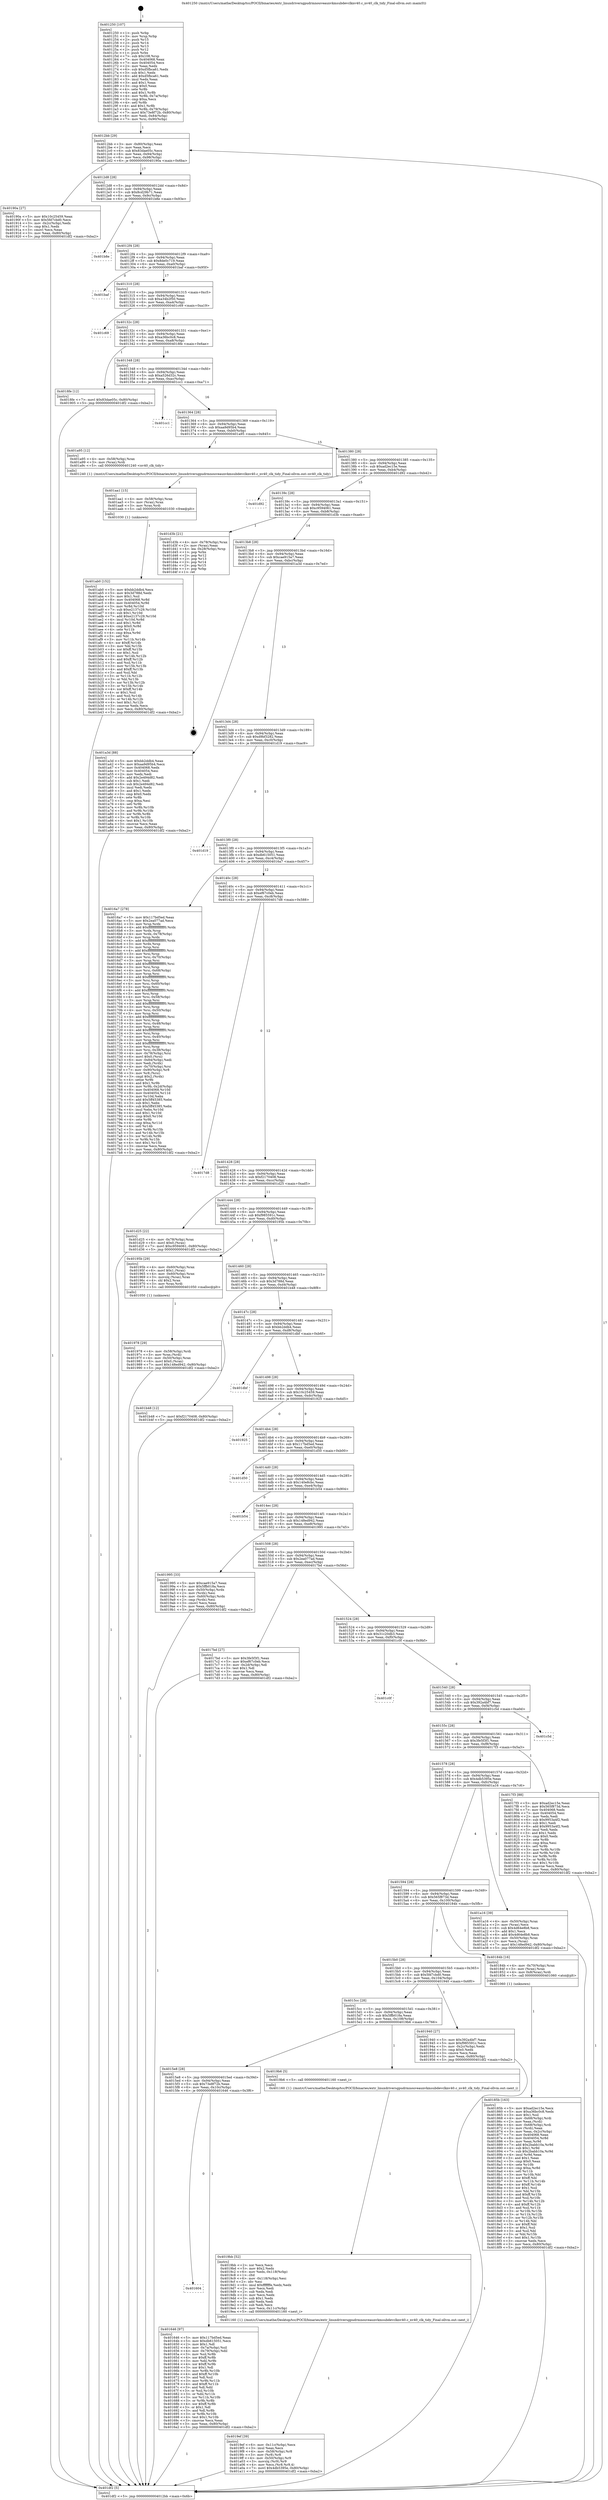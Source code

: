 digraph "0x401250" {
  label = "0x401250 (/mnt/c/Users/mathe/Desktop/tcc/POCII/binaries/extr_linuxdriversgpudrmnouveaunvkmsubdevclknv40.c_nv40_clk_tidy_Final-ollvm.out::main(0))"
  labelloc = "t"
  node[shape=record]

  Entry [label="",width=0.3,height=0.3,shape=circle,fillcolor=black,style=filled]
  "0x4012bb" [label="{
     0x4012bb [29]\l
     | [instrs]\l
     &nbsp;&nbsp;0x4012bb \<+3\>: mov -0x80(%rbp),%eax\l
     &nbsp;&nbsp;0x4012be \<+2\>: mov %eax,%ecx\l
     &nbsp;&nbsp;0x4012c0 \<+6\>: sub $0x83dae05c,%ecx\l
     &nbsp;&nbsp;0x4012c6 \<+6\>: mov %eax,-0x94(%rbp)\l
     &nbsp;&nbsp;0x4012cc \<+6\>: mov %ecx,-0x98(%rbp)\l
     &nbsp;&nbsp;0x4012d2 \<+6\>: je 000000000040190a \<main+0x6ba\>\l
  }"]
  "0x40190a" [label="{
     0x40190a [27]\l
     | [instrs]\l
     &nbsp;&nbsp;0x40190a \<+5\>: mov $0x10c25459,%eax\l
     &nbsp;&nbsp;0x40190f \<+5\>: mov $0x5fd7cbd0,%ecx\l
     &nbsp;&nbsp;0x401914 \<+3\>: mov -0x2c(%rbp),%edx\l
     &nbsp;&nbsp;0x401917 \<+3\>: cmp $0x1,%edx\l
     &nbsp;&nbsp;0x40191a \<+3\>: cmovl %ecx,%eax\l
     &nbsp;&nbsp;0x40191d \<+3\>: mov %eax,-0x80(%rbp)\l
     &nbsp;&nbsp;0x401920 \<+5\>: jmp 0000000000401df2 \<main+0xba2\>\l
  }"]
  "0x4012d8" [label="{
     0x4012d8 [28]\l
     | [instrs]\l
     &nbsp;&nbsp;0x4012d8 \<+5\>: jmp 00000000004012dd \<main+0x8d\>\l
     &nbsp;&nbsp;0x4012dd \<+6\>: mov -0x94(%rbp),%eax\l
     &nbsp;&nbsp;0x4012e3 \<+5\>: sub $0x8cd29b71,%eax\l
     &nbsp;&nbsp;0x4012e8 \<+6\>: mov %eax,-0x9c(%rbp)\l
     &nbsp;&nbsp;0x4012ee \<+6\>: je 0000000000401b8e \<main+0x93e\>\l
  }"]
  Exit [label="",width=0.3,height=0.3,shape=circle,fillcolor=black,style=filled,peripheries=2]
  "0x401b8e" [label="{
     0x401b8e\l
  }", style=dashed]
  "0x4012f4" [label="{
     0x4012f4 [28]\l
     | [instrs]\l
     &nbsp;&nbsp;0x4012f4 \<+5\>: jmp 00000000004012f9 \<main+0xa9\>\l
     &nbsp;&nbsp;0x4012f9 \<+6\>: mov -0x94(%rbp),%eax\l
     &nbsp;&nbsp;0x4012ff \<+5\>: sub $0x8de0c719,%eax\l
     &nbsp;&nbsp;0x401304 \<+6\>: mov %eax,-0xa0(%rbp)\l
     &nbsp;&nbsp;0x40130a \<+6\>: je 0000000000401baf \<main+0x95f\>\l
  }"]
  "0x401ab0" [label="{
     0x401ab0 [152]\l
     | [instrs]\l
     &nbsp;&nbsp;0x401ab0 \<+5\>: mov $0xbb2ddb4,%ecx\l
     &nbsp;&nbsp;0x401ab5 \<+5\>: mov $0x3d788d,%edx\l
     &nbsp;&nbsp;0x401aba \<+3\>: mov $0x1,%sil\l
     &nbsp;&nbsp;0x401abd \<+8\>: mov 0x404068,%r8d\l
     &nbsp;&nbsp;0x401ac5 \<+8\>: mov 0x404054,%r9d\l
     &nbsp;&nbsp;0x401acd \<+3\>: mov %r8d,%r10d\l
     &nbsp;&nbsp;0x401ad0 \<+7\>: sub $0xe2137c29,%r10d\l
     &nbsp;&nbsp;0x401ad7 \<+4\>: sub $0x1,%r10d\l
     &nbsp;&nbsp;0x401adb \<+7\>: add $0xe2137c29,%r10d\l
     &nbsp;&nbsp;0x401ae2 \<+4\>: imul %r10d,%r8d\l
     &nbsp;&nbsp;0x401ae6 \<+4\>: and $0x1,%r8d\l
     &nbsp;&nbsp;0x401aea \<+4\>: cmp $0x0,%r8d\l
     &nbsp;&nbsp;0x401aee \<+4\>: sete %r11b\l
     &nbsp;&nbsp;0x401af2 \<+4\>: cmp $0xa,%r9d\l
     &nbsp;&nbsp;0x401af6 \<+3\>: setl %bl\l
     &nbsp;&nbsp;0x401af9 \<+3\>: mov %r11b,%r14b\l
     &nbsp;&nbsp;0x401afc \<+4\>: xor $0xff,%r14b\l
     &nbsp;&nbsp;0x401b00 \<+3\>: mov %bl,%r15b\l
     &nbsp;&nbsp;0x401b03 \<+4\>: xor $0xff,%r15b\l
     &nbsp;&nbsp;0x401b07 \<+4\>: xor $0x1,%sil\l
     &nbsp;&nbsp;0x401b0b \<+3\>: mov %r14b,%r12b\l
     &nbsp;&nbsp;0x401b0e \<+4\>: and $0xff,%r12b\l
     &nbsp;&nbsp;0x401b12 \<+3\>: and %sil,%r11b\l
     &nbsp;&nbsp;0x401b15 \<+3\>: mov %r15b,%r13b\l
     &nbsp;&nbsp;0x401b18 \<+4\>: and $0xff,%r13b\l
     &nbsp;&nbsp;0x401b1c \<+3\>: and %sil,%bl\l
     &nbsp;&nbsp;0x401b1f \<+3\>: or %r11b,%r12b\l
     &nbsp;&nbsp;0x401b22 \<+3\>: or %bl,%r13b\l
     &nbsp;&nbsp;0x401b25 \<+3\>: xor %r13b,%r12b\l
     &nbsp;&nbsp;0x401b28 \<+3\>: or %r15b,%r14b\l
     &nbsp;&nbsp;0x401b2b \<+4\>: xor $0xff,%r14b\l
     &nbsp;&nbsp;0x401b2f \<+4\>: or $0x1,%sil\l
     &nbsp;&nbsp;0x401b33 \<+3\>: and %sil,%r14b\l
     &nbsp;&nbsp;0x401b36 \<+3\>: or %r14b,%r12b\l
     &nbsp;&nbsp;0x401b39 \<+4\>: test $0x1,%r12b\l
     &nbsp;&nbsp;0x401b3d \<+3\>: cmovne %edx,%ecx\l
     &nbsp;&nbsp;0x401b40 \<+3\>: mov %ecx,-0x80(%rbp)\l
     &nbsp;&nbsp;0x401b43 \<+5\>: jmp 0000000000401df2 \<main+0xba2\>\l
  }"]
  "0x401baf" [label="{
     0x401baf\l
  }", style=dashed]
  "0x401310" [label="{
     0x401310 [28]\l
     | [instrs]\l
     &nbsp;&nbsp;0x401310 \<+5\>: jmp 0000000000401315 \<main+0xc5\>\l
     &nbsp;&nbsp;0x401315 \<+6\>: mov -0x94(%rbp),%eax\l
     &nbsp;&nbsp;0x40131b \<+5\>: sub $0xa34b2f50,%eax\l
     &nbsp;&nbsp;0x401320 \<+6\>: mov %eax,-0xa4(%rbp)\l
     &nbsp;&nbsp;0x401326 \<+6\>: je 0000000000401c69 \<main+0xa19\>\l
  }"]
  "0x401aa1" [label="{
     0x401aa1 [15]\l
     | [instrs]\l
     &nbsp;&nbsp;0x401aa1 \<+4\>: mov -0x58(%rbp),%rax\l
     &nbsp;&nbsp;0x401aa5 \<+3\>: mov (%rax),%rax\l
     &nbsp;&nbsp;0x401aa8 \<+3\>: mov %rax,%rdi\l
     &nbsp;&nbsp;0x401aab \<+5\>: call 0000000000401030 \<free@plt\>\l
     | [calls]\l
     &nbsp;&nbsp;0x401030 \{1\} (unknown)\l
  }"]
  "0x401c69" [label="{
     0x401c69\l
  }", style=dashed]
  "0x40132c" [label="{
     0x40132c [28]\l
     | [instrs]\l
     &nbsp;&nbsp;0x40132c \<+5\>: jmp 0000000000401331 \<main+0xe1\>\l
     &nbsp;&nbsp;0x401331 \<+6\>: mov -0x94(%rbp),%eax\l
     &nbsp;&nbsp;0x401337 \<+5\>: sub $0xa36bc0c8,%eax\l
     &nbsp;&nbsp;0x40133c \<+6\>: mov %eax,-0xa8(%rbp)\l
     &nbsp;&nbsp;0x401342 \<+6\>: je 00000000004018fe \<main+0x6ae\>\l
  }"]
  "0x4019ef" [label="{
     0x4019ef [39]\l
     | [instrs]\l
     &nbsp;&nbsp;0x4019ef \<+6\>: mov -0x11c(%rbp),%ecx\l
     &nbsp;&nbsp;0x4019f5 \<+3\>: imul %eax,%ecx\l
     &nbsp;&nbsp;0x4019f8 \<+4\>: mov -0x58(%rbp),%r8\l
     &nbsp;&nbsp;0x4019fc \<+3\>: mov (%r8),%r8\l
     &nbsp;&nbsp;0x4019ff \<+4\>: mov -0x50(%rbp),%r9\l
     &nbsp;&nbsp;0x401a03 \<+3\>: movslq (%r9),%r9\l
     &nbsp;&nbsp;0x401a06 \<+4\>: mov %ecx,(%r8,%r9,4)\l
     &nbsp;&nbsp;0x401a0a \<+7\>: movl $0x4db5395e,-0x80(%rbp)\l
     &nbsp;&nbsp;0x401a11 \<+5\>: jmp 0000000000401df2 \<main+0xba2\>\l
  }"]
  "0x4018fe" [label="{
     0x4018fe [12]\l
     | [instrs]\l
     &nbsp;&nbsp;0x4018fe \<+7\>: movl $0x83dae05c,-0x80(%rbp)\l
     &nbsp;&nbsp;0x401905 \<+5\>: jmp 0000000000401df2 \<main+0xba2\>\l
  }"]
  "0x401348" [label="{
     0x401348 [28]\l
     | [instrs]\l
     &nbsp;&nbsp;0x401348 \<+5\>: jmp 000000000040134d \<main+0xfd\>\l
     &nbsp;&nbsp;0x40134d \<+6\>: mov -0x94(%rbp),%eax\l
     &nbsp;&nbsp;0x401353 \<+5\>: sub $0xa526d32c,%eax\l
     &nbsp;&nbsp;0x401358 \<+6\>: mov %eax,-0xac(%rbp)\l
     &nbsp;&nbsp;0x40135e \<+6\>: je 0000000000401cc1 \<main+0xa71\>\l
  }"]
  "0x4019bb" [label="{
     0x4019bb [52]\l
     | [instrs]\l
     &nbsp;&nbsp;0x4019bb \<+2\>: xor %ecx,%ecx\l
     &nbsp;&nbsp;0x4019bd \<+5\>: mov $0x2,%edx\l
     &nbsp;&nbsp;0x4019c2 \<+6\>: mov %edx,-0x118(%rbp)\l
     &nbsp;&nbsp;0x4019c8 \<+1\>: cltd\l
     &nbsp;&nbsp;0x4019c9 \<+6\>: mov -0x118(%rbp),%esi\l
     &nbsp;&nbsp;0x4019cf \<+2\>: idiv %esi\l
     &nbsp;&nbsp;0x4019d1 \<+6\>: imul $0xfffffffe,%edx,%edx\l
     &nbsp;&nbsp;0x4019d7 \<+2\>: mov %ecx,%edi\l
     &nbsp;&nbsp;0x4019d9 \<+2\>: sub %edx,%edi\l
     &nbsp;&nbsp;0x4019db \<+2\>: mov %ecx,%edx\l
     &nbsp;&nbsp;0x4019dd \<+3\>: sub $0x1,%edx\l
     &nbsp;&nbsp;0x4019e0 \<+2\>: add %edx,%edi\l
     &nbsp;&nbsp;0x4019e2 \<+2\>: sub %edi,%ecx\l
     &nbsp;&nbsp;0x4019e4 \<+6\>: mov %ecx,-0x11c(%rbp)\l
     &nbsp;&nbsp;0x4019ea \<+5\>: call 0000000000401160 \<next_i\>\l
     | [calls]\l
     &nbsp;&nbsp;0x401160 \{1\} (/mnt/c/Users/mathe/Desktop/tcc/POCII/binaries/extr_linuxdriversgpudrmnouveaunvkmsubdevclknv40.c_nv40_clk_tidy_Final-ollvm.out::next_i)\l
  }"]
  "0x401cc1" [label="{
     0x401cc1\l
  }", style=dashed]
  "0x401364" [label="{
     0x401364 [28]\l
     | [instrs]\l
     &nbsp;&nbsp;0x401364 \<+5\>: jmp 0000000000401369 \<main+0x119\>\l
     &nbsp;&nbsp;0x401369 \<+6\>: mov -0x94(%rbp),%eax\l
     &nbsp;&nbsp;0x40136f \<+5\>: sub $0xaa9d95b4,%eax\l
     &nbsp;&nbsp;0x401374 \<+6\>: mov %eax,-0xb0(%rbp)\l
     &nbsp;&nbsp;0x40137a \<+6\>: je 0000000000401a95 \<main+0x845\>\l
  }"]
  "0x401978" [label="{
     0x401978 [29]\l
     | [instrs]\l
     &nbsp;&nbsp;0x401978 \<+4\>: mov -0x58(%rbp),%rdi\l
     &nbsp;&nbsp;0x40197c \<+3\>: mov %rax,(%rdi)\l
     &nbsp;&nbsp;0x40197f \<+4\>: mov -0x50(%rbp),%rax\l
     &nbsp;&nbsp;0x401983 \<+6\>: movl $0x0,(%rax)\l
     &nbsp;&nbsp;0x401989 \<+7\>: movl $0x148ed942,-0x80(%rbp)\l
     &nbsp;&nbsp;0x401990 \<+5\>: jmp 0000000000401df2 \<main+0xba2\>\l
  }"]
  "0x401a95" [label="{
     0x401a95 [12]\l
     | [instrs]\l
     &nbsp;&nbsp;0x401a95 \<+4\>: mov -0x58(%rbp),%rax\l
     &nbsp;&nbsp;0x401a99 \<+3\>: mov (%rax),%rdi\l
     &nbsp;&nbsp;0x401a9c \<+5\>: call 0000000000401240 \<nv40_clk_tidy\>\l
     | [calls]\l
     &nbsp;&nbsp;0x401240 \{1\} (/mnt/c/Users/mathe/Desktop/tcc/POCII/binaries/extr_linuxdriversgpudrmnouveaunvkmsubdevclknv40.c_nv40_clk_tidy_Final-ollvm.out::nv40_clk_tidy)\l
  }"]
  "0x401380" [label="{
     0x401380 [28]\l
     | [instrs]\l
     &nbsp;&nbsp;0x401380 \<+5\>: jmp 0000000000401385 \<main+0x135\>\l
     &nbsp;&nbsp;0x401385 \<+6\>: mov -0x94(%rbp),%eax\l
     &nbsp;&nbsp;0x40138b \<+5\>: sub $0xad2ec15e,%eax\l
     &nbsp;&nbsp;0x401390 \<+6\>: mov %eax,-0xb4(%rbp)\l
     &nbsp;&nbsp;0x401396 \<+6\>: je 0000000000401d92 \<main+0xb42\>\l
  }"]
  "0x40185b" [label="{
     0x40185b [163]\l
     | [instrs]\l
     &nbsp;&nbsp;0x40185b \<+5\>: mov $0xad2ec15e,%ecx\l
     &nbsp;&nbsp;0x401860 \<+5\>: mov $0xa36bc0c8,%edx\l
     &nbsp;&nbsp;0x401865 \<+3\>: mov $0x1,%sil\l
     &nbsp;&nbsp;0x401868 \<+4\>: mov -0x68(%rbp),%rdi\l
     &nbsp;&nbsp;0x40186c \<+2\>: mov %eax,(%rdi)\l
     &nbsp;&nbsp;0x40186e \<+4\>: mov -0x68(%rbp),%rdi\l
     &nbsp;&nbsp;0x401872 \<+2\>: mov (%rdi),%eax\l
     &nbsp;&nbsp;0x401874 \<+3\>: mov %eax,-0x2c(%rbp)\l
     &nbsp;&nbsp;0x401877 \<+7\>: mov 0x404068,%eax\l
     &nbsp;&nbsp;0x40187e \<+8\>: mov 0x404054,%r8d\l
     &nbsp;&nbsp;0x401886 \<+3\>: mov %eax,%r9d\l
     &nbsp;&nbsp;0x401889 \<+7\>: add $0x2babb10a,%r9d\l
     &nbsp;&nbsp;0x401890 \<+4\>: sub $0x1,%r9d\l
     &nbsp;&nbsp;0x401894 \<+7\>: sub $0x2babb10a,%r9d\l
     &nbsp;&nbsp;0x40189b \<+4\>: imul %r9d,%eax\l
     &nbsp;&nbsp;0x40189f \<+3\>: and $0x1,%eax\l
     &nbsp;&nbsp;0x4018a2 \<+3\>: cmp $0x0,%eax\l
     &nbsp;&nbsp;0x4018a5 \<+4\>: sete %r10b\l
     &nbsp;&nbsp;0x4018a9 \<+4\>: cmp $0xa,%r8d\l
     &nbsp;&nbsp;0x4018ad \<+4\>: setl %r11b\l
     &nbsp;&nbsp;0x4018b1 \<+3\>: mov %r10b,%bl\l
     &nbsp;&nbsp;0x4018b4 \<+3\>: xor $0xff,%bl\l
     &nbsp;&nbsp;0x4018b7 \<+3\>: mov %r11b,%r14b\l
     &nbsp;&nbsp;0x4018ba \<+4\>: xor $0xff,%r14b\l
     &nbsp;&nbsp;0x4018be \<+4\>: xor $0x1,%sil\l
     &nbsp;&nbsp;0x4018c2 \<+3\>: mov %bl,%r15b\l
     &nbsp;&nbsp;0x4018c5 \<+4\>: and $0xff,%r15b\l
     &nbsp;&nbsp;0x4018c9 \<+3\>: and %sil,%r10b\l
     &nbsp;&nbsp;0x4018cc \<+3\>: mov %r14b,%r12b\l
     &nbsp;&nbsp;0x4018cf \<+4\>: and $0xff,%r12b\l
     &nbsp;&nbsp;0x4018d3 \<+3\>: and %sil,%r11b\l
     &nbsp;&nbsp;0x4018d6 \<+3\>: or %r10b,%r15b\l
     &nbsp;&nbsp;0x4018d9 \<+3\>: or %r11b,%r12b\l
     &nbsp;&nbsp;0x4018dc \<+3\>: xor %r12b,%r15b\l
     &nbsp;&nbsp;0x4018df \<+3\>: or %r14b,%bl\l
     &nbsp;&nbsp;0x4018e2 \<+3\>: xor $0xff,%bl\l
     &nbsp;&nbsp;0x4018e5 \<+4\>: or $0x1,%sil\l
     &nbsp;&nbsp;0x4018e9 \<+3\>: and %sil,%bl\l
     &nbsp;&nbsp;0x4018ec \<+3\>: or %bl,%r15b\l
     &nbsp;&nbsp;0x4018ef \<+4\>: test $0x1,%r15b\l
     &nbsp;&nbsp;0x4018f3 \<+3\>: cmovne %edx,%ecx\l
     &nbsp;&nbsp;0x4018f6 \<+3\>: mov %ecx,-0x80(%rbp)\l
     &nbsp;&nbsp;0x4018f9 \<+5\>: jmp 0000000000401df2 \<main+0xba2\>\l
  }"]
  "0x401d92" [label="{
     0x401d92\l
  }", style=dashed]
  "0x40139c" [label="{
     0x40139c [28]\l
     | [instrs]\l
     &nbsp;&nbsp;0x40139c \<+5\>: jmp 00000000004013a1 \<main+0x151\>\l
     &nbsp;&nbsp;0x4013a1 \<+6\>: mov -0x94(%rbp),%eax\l
     &nbsp;&nbsp;0x4013a7 \<+5\>: sub $0xc9594061,%eax\l
     &nbsp;&nbsp;0x4013ac \<+6\>: mov %eax,-0xb8(%rbp)\l
     &nbsp;&nbsp;0x4013b2 \<+6\>: je 0000000000401d3b \<main+0xaeb\>\l
  }"]
  "0x401250" [label="{
     0x401250 [107]\l
     | [instrs]\l
     &nbsp;&nbsp;0x401250 \<+1\>: push %rbp\l
     &nbsp;&nbsp;0x401251 \<+3\>: mov %rsp,%rbp\l
     &nbsp;&nbsp;0x401254 \<+2\>: push %r15\l
     &nbsp;&nbsp;0x401256 \<+2\>: push %r14\l
     &nbsp;&nbsp;0x401258 \<+2\>: push %r13\l
     &nbsp;&nbsp;0x40125a \<+2\>: push %r12\l
     &nbsp;&nbsp;0x40125c \<+1\>: push %rbx\l
     &nbsp;&nbsp;0x40125d \<+7\>: sub $0x108,%rsp\l
     &nbsp;&nbsp;0x401264 \<+7\>: mov 0x404068,%eax\l
     &nbsp;&nbsp;0x40126b \<+7\>: mov 0x404054,%ecx\l
     &nbsp;&nbsp;0x401272 \<+2\>: mov %eax,%edx\l
     &nbsp;&nbsp;0x401274 \<+6\>: sub $0xd5fbca61,%edx\l
     &nbsp;&nbsp;0x40127a \<+3\>: sub $0x1,%edx\l
     &nbsp;&nbsp;0x40127d \<+6\>: add $0xd5fbca61,%edx\l
     &nbsp;&nbsp;0x401283 \<+3\>: imul %edx,%eax\l
     &nbsp;&nbsp;0x401286 \<+3\>: and $0x1,%eax\l
     &nbsp;&nbsp;0x401289 \<+3\>: cmp $0x0,%eax\l
     &nbsp;&nbsp;0x40128c \<+4\>: sete %r8b\l
     &nbsp;&nbsp;0x401290 \<+4\>: and $0x1,%r8b\l
     &nbsp;&nbsp;0x401294 \<+4\>: mov %r8b,-0x7a(%rbp)\l
     &nbsp;&nbsp;0x401298 \<+3\>: cmp $0xa,%ecx\l
     &nbsp;&nbsp;0x40129b \<+4\>: setl %r8b\l
     &nbsp;&nbsp;0x40129f \<+4\>: and $0x1,%r8b\l
     &nbsp;&nbsp;0x4012a3 \<+4\>: mov %r8b,-0x79(%rbp)\l
     &nbsp;&nbsp;0x4012a7 \<+7\>: movl $0x73e8f72b,-0x80(%rbp)\l
     &nbsp;&nbsp;0x4012ae \<+6\>: mov %edi,-0x84(%rbp)\l
     &nbsp;&nbsp;0x4012b4 \<+7\>: mov %rsi,-0x90(%rbp)\l
  }"]
  "0x401d3b" [label="{
     0x401d3b [21]\l
     | [instrs]\l
     &nbsp;&nbsp;0x401d3b \<+4\>: mov -0x78(%rbp),%rax\l
     &nbsp;&nbsp;0x401d3f \<+2\>: mov (%rax),%eax\l
     &nbsp;&nbsp;0x401d41 \<+4\>: lea -0x28(%rbp),%rsp\l
     &nbsp;&nbsp;0x401d45 \<+1\>: pop %rbx\l
     &nbsp;&nbsp;0x401d46 \<+2\>: pop %r12\l
     &nbsp;&nbsp;0x401d48 \<+2\>: pop %r13\l
     &nbsp;&nbsp;0x401d4a \<+2\>: pop %r14\l
     &nbsp;&nbsp;0x401d4c \<+2\>: pop %r15\l
     &nbsp;&nbsp;0x401d4e \<+1\>: pop %rbp\l
     &nbsp;&nbsp;0x401d4f \<+1\>: ret\l
  }"]
  "0x4013b8" [label="{
     0x4013b8 [28]\l
     | [instrs]\l
     &nbsp;&nbsp;0x4013b8 \<+5\>: jmp 00000000004013bd \<main+0x16d\>\l
     &nbsp;&nbsp;0x4013bd \<+6\>: mov -0x94(%rbp),%eax\l
     &nbsp;&nbsp;0x4013c3 \<+5\>: sub $0xcae915a7,%eax\l
     &nbsp;&nbsp;0x4013c8 \<+6\>: mov %eax,-0xbc(%rbp)\l
     &nbsp;&nbsp;0x4013ce \<+6\>: je 0000000000401a3d \<main+0x7ed\>\l
  }"]
  "0x401df2" [label="{
     0x401df2 [5]\l
     | [instrs]\l
     &nbsp;&nbsp;0x401df2 \<+5\>: jmp 00000000004012bb \<main+0x6b\>\l
  }"]
  "0x401a3d" [label="{
     0x401a3d [88]\l
     | [instrs]\l
     &nbsp;&nbsp;0x401a3d \<+5\>: mov $0xbb2ddb4,%eax\l
     &nbsp;&nbsp;0x401a42 \<+5\>: mov $0xaa9d95b4,%ecx\l
     &nbsp;&nbsp;0x401a47 \<+7\>: mov 0x404068,%edx\l
     &nbsp;&nbsp;0x401a4e \<+7\>: mov 0x404054,%esi\l
     &nbsp;&nbsp;0x401a55 \<+2\>: mov %edx,%edi\l
     &nbsp;&nbsp;0x401a57 \<+6\>: add $0x2e494d82,%edi\l
     &nbsp;&nbsp;0x401a5d \<+3\>: sub $0x1,%edi\l
     &nbsp;&nbsp;0x401a60 \<+6\>: sub $0x2e494d82,%edi\l
     &nbsp;&nbsp;0x401a66 \<+3\>: imul %edi,%edx\l
     &nbsp;&nbsp;0x401a69 \<+3\>: and $0x1,%edx\l
     &nbsp;&nbsp;0x401a6c \<+3\>: cmp $0x0,%edx\l
     &nbsp;&nbsp;0x401a6f \<+4\>: sete %r8b\l
     &nbsp;&nbsp;0x401a73 \<+3\>: cmp $0xa,%esi\l
     &nbsp;&nbsp;0x401a76 \<+4\>: setl %r9b\l
     &nbsp;&nbsp;0x401a7a \<+3\>: mov %r8b,%r10b\l
     &nbsp;&nbsp;0x401a7d \<+3\>: and %r9b,%r10b\l
     &nbsp;&nbsp;0x401a80 \<+3\>: xor %r9b,%r8b\l
     &nbsp;&nbsp;0x401a83 \<+3\>: or %r8b,%r10b\l
     &nbsp;&nbsp;0x401a86 \<+4\>: test $0x1,%r10b\l
     &nbsp;&nbsp;0x401a8a \<+3\>: cmovne %ecx,%eax\l
     &nbsp;&nbsp;0x401a8d \<+3\>: mov %eax,-0x80(%rbp)\l
     &nbsp;&nbsp;0x401a90 \<+5\>: jmp 0000000000401df2 \<main+0xba2\>\l
  }"]
  "0x4013d4" [label="{
     0x4013d4 [28]\l
     | [instrs]\l
     &nbsp;&nbsp;0x4013d4 \<+5\>: jmp 00000000004013d9 \<main+0x189\>\l
     &nbsp;&nbsp;0x4013d9 \<+6\>: mov -0x94(%rbp),%eax\l
     &nbsp;&nbsp;0x4013df \<+5\>: sub $0xd9bf3282,%eax\l
     &nbsp;&nbsp;0x4013e4 \<+6\>: mov %eax,-0xc0(%rbp)\l
     &nbsp;&nbsp;0x4013ea \<+6\>: je 0000000000401d19 \<main+0xac9\>\l
  }"]
  "0x401604" [label="{
     0x401604\l
  }", style=dashed]
  "0x401d19" [label="{
     0x401d19\l
  }", style=dashed]
  "0x4013f0" [label="{
     0x4013f0 [28]\l
     | [instrs]\l
     &nbsp;&nbsp;0x4013f0 \<+5\>: jmp 00000000004013f5 \<main+0x1a5\>\l
     &nbsp;&nbsp;0x4013f5 \<+6\>: mov -0x94(%rbp),%eax\l
     &nbsp;&nbsp;0x4013fb \<+5\>: sub $0xdb615051,%eax\l
     &nbsp;&nbsp;0x401400 \<+6\>: mov %eax,-0xc4(%rbp)\l
     &nbsp;&nbsp;0x401406 \<+6\>: je 00000000004016a7 \<main+0x457\>\l
  }"]
  "0x401646" [label="{
     0x401646 [97]\l
     | [instrs]\l
     &nbsp;&nbsp;0x401646 \<+5\>: mov $0x117bd5ed,%eax\l
     &nbsp;&nbsp;0x40164b \<+5\>: mov $0xdb615051,%ecx\l
     &nbsp;&nbsp;0x401650 \<+2\>: mov $0x1,%dl\l
     &nbsp;&nbsp;0x401652 \<+4\>: mov -0x7a(%rbp),%sil\l
     &nbsp;&nbsp;0x401656 \<+4\>: mov -0x79(%rbp),%dil\l
     &nbsp;&nbsp;0x40165a \<+3\>: mov %sil,%r8b\l
     &nbsp;&nbsp;0x40165d \<+4\>: xor $0xff,%r8b\l
     &nbsp;&nbsp;0x401661 \<+3\>: mov %dil,%r9b\l
     &nbsp;&nbsp;0x401664 \<+4\>: xor $0xff,%r9b\l
     &nbsp;&nbsp;0x401668 \<+3\>: xor $0x1,%dl\l
     &nbsp;&nbsp;0x40166b \<+3\>: mov %r8b,%r10b\l
     &nbsp;&nbsp;0x40166e \<+4\>: and $0xff,%r10b\l
     &nbsp;&nbsp;0x401672 \<+3\>: and %dl,%sil\l
     &nbsp;&nbsp;0x401675 \<+3\>: mov %r9b,%r11b\l
     &nbsp;&nbsp;0x401678 \<+4\>: and $0xff,%r11b\l
     &nbsp;&nbsp;0x40167c \<+3\>: and %dl,%dil\l
     &nbsp;&nbsp;0x40167f \<+3\>: or %sil,%r10b\l
     &nbsp;&nbsp;0x401682 \<+3\>: or %dil,%r11b\l
     &nbsp;&nbsp;0x401685 \<+3\>: xor %r11b,%r10b\l
     &nbsp;&nbsp;0x401688 \<+3\>: or %r9b,%r8b\l
     &nbsp;&nbsp;0x40168b \<+4\>: xor $0xff,%r8b\l
     &nbsp;&nbsp;0x40168f \<+3\>: or $0x1,%dl\l
     &nbsp;&nbsp;0x401692 \<+3\>: and %dl,%r8b\l
     &nbsp;&nbsp;0x401695 \<+3\>: or %r8b,%r10b\l
     &nbsp;&nbsp;0x401698 \<+4\>: test $0x1,%r10b\l
     &nbsp;&nbsp;0x40169c \<+3\>: cmovne %ecx,%eax\l
     &nbsp;&nbsp;0x40169f \<+3\>: mov %eax,-0x80(%rbp)\l
     &nbsp;&nbsp;0x4016a2 \<+5\>: jmp 0000000000401df2 \<main+0xba2\>\l
  }"]
  "0x4016a7" [label="{
     0x4016a7 [278]\l
     | [instrs]\l
     &nbsp;&nbsp;0x4016a7 \<+5\>: mov $0x117bd5ed,%eax\l
     &nbsp;&nbsp;0x4016ac \<+5\>: mov $0x2ea077ad,%ecx\l
     &nbsp;&nbsp;0x4016b1 \<+3\>: mov %rsp,%rdx\l
     &nbsp;&nbsp;0x4016b4 \<+4\>: add $0xfffffffffffffff0,%rdx\l
     &nbsp;&nbsp;0x4016b8 \<+3\>: mov %rdx,%rsp\l
     &nbsp;&nbsp;0x4016bb \<+4\>: mov %rdx,-0x78(%rbp)\l
     &nbsp;&nbsp;0x4016bf \<+3\>: mov %rsp,%rdx\l
     &nbsp;&nbsp;0x4016c2 \<+4\>: add $0xfffffffffffffff0,%rdx\l
     &nbsp;&nbsp;0x4016c6 \<+3\>: mov %rdx,%rsp\l
     &nbsp;&nbsp;0x4016c9 \<+3\>: mov %rsp,%rsi\l
     &nbsp;&nbsp;0x4016cc \<+4\>: add $0xfffffffffffffff0,%rsi\l
     &nbsp;&nbsp;0x4016d0 \<+3\>: mov %rsi,%rsp\l
     &nbsp;&nbsp;0x4016d3 \<+4\>: mov %rsi,-0x70(%rbp)\l
     &nbsp;&nbsp;0x4016d7 \<+3\>: mov %rsp,%rsi\l
     &nbsp;&nbsp;0x4016da \<+4\>: add $0xfffffffffffffff0,%rsi\l
     &nbsp;&nbsp;0x4016de \<+3\>: mov %rsi,%rsp\l
     &nbsp;&nbsp;0x4016e1 \<+4\>: mov %rsi,-0x68(%rbp)\l
     &nbsp;&nbsp;0x4016e5 \<+3\>: mov %rsp,%rsi\l
     &nbsp;&nbsp;0x4016e8 \<+4\>: add $0xfffffffffffffff0,%rsi\l
     &nbsp;&nbsp;0x4016ec \<+3\>: mov %rsi,%rsp\l
     &nbsp;&nbsp;0x4016ef \<+4\>: mov %rsi,-0x60(%rbp)\l
     &nbsp;&nbsp;0x4016f3 \<+3\>: mov %rsp,%rsi\l
     &nbsp;&nbsp;0x4016f6 \<+4\>: add $0xfffffffffffffff0,%rsi\l
     &nbsp;&nbsp;0x4016fa \<+3\>: mov %rsi,%rsp\l
     &nbsp;&nbsp;0x4016fd \<+4\>: mov %rsi,-0x58(%rbp)\l
     &nbsp;&nbsp;0x401701 \<+3\>: mov %rsp,%rsi\l
     &nbsp;&nbsp;0x401704 \<+4\>: add $0xfffffffffffffff0,%rsi\l
     &nbsp;&nbsp;0x401708 \<+3\>: mov %rsi,%rsp\l
     &nbsp;&nbsp;0x40170b \<+4\>: mov %rsi,-0x50(%rbp)\l
     &nbsp;&nbsp;0x40170f \<+3\>: mov %rsp,%rsi\l
     &nbsp;&nbsp;0x401712 \<+4\>: add $0xfffffffffffffff0,%rsi\l
     &nbsp;&nbsp;0x401716 \<+3\>: mov %rsi,%rsp\l
     &nbsp;&nbsp;0x401719 \<+4\>: mov %rsi,-0x48(%rbp)\l
     &nbsp;&nbsp;0x40171d \<+3\>: mov %rsp,%rsi\l
     &nbsp;&nbsp;0x401720 \<+4\>: add $0xfffffffffffffff0,%rsi\l
     &nbsp;&nbsp;0x401724 \<+3\>: mov %rsi,%rsp\l
     &nbsp;&nbsp;0x401727 \<+4\>: mov %rsi,-0x40(%rbp)\l
     &nbsp;&nbsp;0x40172b \<+3\>: mov %rsp,%rsi\l
     &nbsp;&nbsp;0x40172e \<+4\>: add $0xfffffffffffffff0,%rsi\l
     &nbsp;&nbsp;0x401732 \<+3\>: mov %rsi,%rsp\l
     &nbsp;&nbsp;0x401735 \<+4\>: mov %rsi,-0x38(%rbp)\l
     &nbsp;&nbsp;0x401739 \<+4\>: mov -0x78(%rbp),%rsi\l
     &nbsp;&nbsp;0x40173d \<+6\>: movl $0x0,(%rsi)\l
     &nbsp;&nbsp;0x401743 \<+6\>: mov -0x84(%rbp),%edi\l
     &nbsp;&nbsp;0x401749 \<+2\>: mov %edi,(%rdx)\l
     &nbsp;&nbsp;0x40174b \<+4\>: mov -0x70(%rbp),%rsi\l
     &nbsp;&nbsp;0x40174f \<+7\>: mov -0x90(%rbp),%r8\l
     &nbsp;&nbsp;0x401756 \<+3\>: mov %r8,(%rsi)\l
     &nbsp;&nbsp;0x401759 \<+3\>: cmpl $0x2,(%rdx)\l
     &nbsp;&nbsp;0x40175c \<+4\>: setne %r9b\l
     &nbsp;&nbsp;0x401760 \<+4\>: and $0x1,%r9b\l
     &nbsp;&nbsp;0x401764 \<+4\>: mov %r9b,-0x2d(%rbp)\l
     &nbsp;&nbsp;0x401768 \<+8\>: mov 0x404068,%r10d\l
     &nbsp;&nbsp;0x401770 \<+8\>: mov 0x404054,%r11d\l
     &nbsp;&nbsp;0x401778 \<+3\>: mov %r10d,%ebx\l
     &nbsp;&nbsp;0x40177b \<+6\>: add $0x5ff45385,%ebx\l
     &nbsp;&nbsp;0x401781 \<+3\>: sub $0x1,%ebx\l
     &nbsp;&nbsp;0x401784 \<+6\>: sub $0x5ff45385,%ebx\l
     &nbsp;&nbsp;0x40178a \<+4\>: imul %ebx,%r10d\l
     &nbsp;&nbsp;0x40178e \<+4\>: and $0x1,%r10d\l
     &nbsp;&nbsp;0x401792 \<+4\>: cmp $0x0,%r10d\l
     &nbsp;&nbsp;0x401796 \<+4\>: sete %r9b\l
     &nbsp;&nbsp;0x40179a \<+4\>: cmp $0xa,%r11d\l
     &nbsp;&nbsp;0x40179e \<+4\>: setl %r14b\l
     &nbsp;&nbsp;0x4017a2 \<+3\>: mov %r9b,%r15b\l
     &nbsp;&nbsp;0x4017a5 \<+3\>: and %r14b,%r15b\l
     &nbsp;&nbsp;0x4017a8 \<+3\>: xor %r14b,%r9b\l
     &nbsp;&nbsp;0x4017ab \<+3\>: or %r9b,%r15b\l
     &nbsp;&nbsp;0x4017ae \<+4\>: test $0x1,%r15b\l
     &nbsp;&nbsp;0x4017b2 \<+3\>: cmovne %ecx,%eax\l
     &nbsp;&nbsp;0x4017b5 \<+3\>: mov %eax,-0x80(%rbp)\l
     &nbsp;&nbsp;0x4017b8 \<+5\>: jmp 0000000000401df2 \<main+0xba2\>\l
  }"]
  "0x40140c" [label="{
     0x40140c [28]\l
     | [instrs]\l
     &nbsp;&nbsp;0x40140c \<+5\>: jmp 0000000000401411 \<main+0x1c1\>\l
     &nbsp;&nbsp;0x401411 \<+6\>: mov -0x94(%rbp),%eax\l
     &nbsp;&nbsp;0x401417 \<+5\>: sub $0xef67c0eb,%eax\l
     &nbsp;&nbsp;0x40141c \<+6\>: mov %eax,-0xc8(%rbp)\l
     &nbsp;&nbsp;0x401422 \<+6\>: je 00000000004017d8 \<main+0x588\>\l
  }"]
  "0x4015e8" [label="{
     0x4015e8 [28]\l
     | [instrs]\l
     &nbsp;&nbsp;0x4015e8 \<+5\>: jmp 00000000004015ed \<main+0x39d\>\l
     &nbsp;&nbsp;0x4015ed \<+6\>: mov -0x94(%rbp),%eax\l
     &nbsp;&nbsp;0x4015f3 \<+5\>: sub $0x73e8f72b,%eax\l
     &nbsp;&nbsp;0x4015f8 \<+6\>: mov %eax,-0x10c(%rbp)\l
     &nbsp;&nbsp;0x4015fe \<+6\>: je 0000000000401646 \<main+0x3f6\>\l
  }"]
  "0x4017d8" [label="{
     0x4017d8\l
  }", style=dashed]
  "0x401428" [label="{
     0x401428 [28]\l
     | [instrs]\l
     &nbsp;&nbsp;0x401428 \<+5\>: jmp 000000000040142d \<main+0x1dd\>\l
     &nbsp;&nbsp;0x40142d \<+6\>: mov -0x94(%rbp),%eax\l
     &nbsp;&nbsp;0x401433 \<+5\>: sub $0xf2170408,%eax\l
     &nbsp;&nbsp;0x401438 \<+6\>: mov %eax,-0xcc(%rbp)\l
     &nbsp;&nbsp;0x40143e \<+6\>: je 0000000000401d25 \<main+0xad5\>\l
  }"]
  "0x4019b6" [label="{
     0x4019b6 [5]\l
     | [instrs]\l
     &nbsp;&nbsp;0x4019b6 \<+5\>: call 0000000000401160 \<next_i\>\l
     | [calls]\l
     &nbsp;&nbsp;0x401160 \{1\} (/mnt/c/Users/mathe/Desktop/tcc/POCII/binaries/extr_linuxdriversgpudrmnouveaunvkmsubdevclknv40.c_nv40_clk_tidy_Final-ollvm.out::next_i)\l
  }"]
  "0x401d25" [label="{
     0x401d25 [22]\l
     | [instrs]\l
     &nbsp;&nbsp;0x401d25 \<+4\>: mov -0x78(%rbp),%rax\l
     &nbsp;&nbsp;0x401d29 \<+6\>: movl $0x0,(%rax)\l
     &nbsp;&nbsp;0x401d2f \<+7\>: movl $0xc9594061,-0x80(%rbp)\l
     &nbsp;&nbsp;0x401d36 \<+5\>: jmp 0000000000401df2 \<main+0xba2\>\l
  }"]
  "0x401444" [label="{
     0x401444 [28]\l
     | [instrs]\l
     &nbsp;&nbsp;0x401444 \<+5\>: jmp 0000000000401449 \<main+0x1f9\>\l
     &nbsp;&nbsp;0x401449 \<+6\>: mov -0x94(%rbp),%eax\l
     &nbsp;&nbsp;0x40144f \<+5\>: sub $0xf985591c,%eax\l
     &nbsp;&nbsp;0x401454 \<+6\>: mov %eax,-0xd0(%rbp)\l
     &nbsp;&nbsp;0x40145a \<+6\>: je 000000000040195b \<main+0x70b\>\l
  }"]
  "0x4015cc" [label="{
     0x4015cc [28]\l
     | [instrs]\l
     &nbsp;&nbsp;0x4015cc \<+5\>: jmp 00000000004015d1 \<main+0x381\>\l
     &nbsp;&nbsp;0x4015d1 \<+6\>: mov -0x94(%rbp),%eax\l
     &nbsp;&nbsp;0x4015d7 \<+5\>: sub $0x5ffb018a,%eax\l
     &nbsp;&nbsp;0x4015dc \<+6\>: mov %eax,-0x108(%rbp)\l
     &nbsp;&nbsp;0x4015e2 \<+6\>: je 00000000004019b6 \<main+0x766\>\l
  }"]
  "0x40195b" [label="{
     0x40195b [29]\l
     | [instrs]\l
     &nbsp;&nbsp;0x40195b \<+4\>: mov -0x60(%rbp),%rax\l
     &nbsp;&nbsp;0x40195f \<+6\>: movl $0x1,(%rax)\l
     &nbsp;&nbsp;0x401965 \<+4\>: mov -0x60(%rbp),%rax\l
     &nbsp;&nbsp;0x401969 \<+3\>: movslq (%rax),%rax\l
     &nbsp;&nbsp;0x40196c \<+4\>: shl $0x2,%rax\l
     &nbsp;&nbsp;0x401970 \<+3\>: mov %rax,%rdi\l
     &nbsp;&nbsp;0x401973 \<+5\>: call 0000000000401050 \<malloc@plt\>\l
     | [calls]\l
     &nbsp;&nbsp;0x401050 \{1\} (unknown)\l
  }"]
  "0x401460" [label="{
     0x401460 [28]\l
     | [instrs]\l
     &nbsp;&nbsp;0x401460 \<+5\>: jmp 0000000000401465 \<main+0x215\>\l
     &nbsp;&nbsp;0x401465 \<+6\>: mov -0x94(%rbp),%eax\l
     &nbsp;&nbsp;0x40146b \<+5\>: sub $0x3d788d,%eax\l
     &nbsp;&nbsp;0x401470 \<+6\>: mov %eax,-0xd4(%rbp)\l
     &nbsp;&nbsp;0x401476 \<+6\>: je 0000000000401b48 \<main+0x8f8\>\l
  }"]
  "0x401940" [label="{
     0x401940 [27]\l
     | [instrs]\l
     &nbsp;&nbsp;0x401940 \<+5\>: mov $0x392a4bf7,%eax\l
     &nbsp;&nbsp;0x401945 \<+5\>: mov $0xf985591c,%ecx\l
     &nbsp;&nbsp;0x40194a \<+3\>: mov -0x2c(%rbp),%edx\l
     &nbsp;&nbsp;0x40194d \<+3\>: cmp $0x0,%edx\l
     &nbsp;&nbsp;0x401950 \<+3\>: cmove %ecx,%eax\l
     &nbsp;&nbsp;0x401953 \<+3\>: mov %eax,-0x80(%rbp)\l
     &nbsp;&nbsp;0x401956 \<+5\>: jmp 0000000000401df2 \<main+0xba2\>\l
  }"]
  "0x401b48" [label="{
     0x401b48 [12]\l
     | [instrs]\l
     &nbsp;&nbsp;0x401b48 \<+7\>: movl $0xf2170408,-0x80(%rbp)\l
     &nbsp;&nbsp;0x401b4f \<+5\>: jmp 0000000000401df2 \<main+0xba2\>\l
  }"]
  "0x40147c" [label="{
     0x40147c [28]\l
     | [instrs]\l
     &nbsp;&nbsp;0x40147c \<+5\>: jmp 0000000000401481 \<main+0x231\>\l
     &nbsp;&nbsp;0x401481 \<+6\>: mov -0x94(%rbp),%eax\l
     &nbsp;&nbsp;0x401487 \<+5\>: sub $0xbb2ddb4,%eax\l
     &nbsp;&nbsp;0x40148c \<+6\>: mov %eax,-0xd8(%rbp)\l
     &nbsp;&nbsp;0x401492 \<+6\>: je 0000000000401dbf \<main+0xb6f\>\l
  }"]
  "0x4015b0" [label="{
     0x4015b0 [28]\l
     | [instrs]\l
     &nbsp;&nbsp;0x4015b0 \<+5\>: jmp 00000000004015b5 \<main+0x365\>\l
     &nbsp;&nbsp;0x4015b5 \<+6\>: mov -0x94(%rbp),%eax\l
     &nbsp;&nbsp;0x4015bb \<+5\>: sub $0x5fd7cbd0,%eax\l
     &nbsp;&nbsp;0x4015c0 \<+6\>: mov %eax,-0x104(%rbp)\l
     &nbsp;&nbsp;0x4015c6 \<+6\>: je 0000000000401940 \<main+0x6f0\>\l
  }"]
  "0x401dbf" [label="{
     0x401dbf\l
  }", style=dashed]
  "0x401498" [label="{
     0x401498 [28]\l
     | [instrs]\l
     &nbsp;&nbsp;0x401498 \<+5\>: jmp 000000000040149d \<main+0x24d\>\l
     &nbsp;&nbsp;0x40149d \<+6\>: mov -0x94(%rbp),%eax\l
     &nbsp;&nbsp;0x4014a3 \<+5\>: sub $0x10c25459,%eax\l
     &nbsp;&nbsp;0x4014a8 \<+6\>: mov %eax,-0xdc(%rbp)\l
     &nbsp;&nbsp;0x4014ae \<+6\>: je 0000000000401925 \<main+0x6d5\>\l
  }"]
  "0x40184b" [label="{
     0x40184b [16]\l
     | [instrs]\l
     &nbsp;&nbsp;0x40184b \<+4\>: mov -0x70(%rbp),%rax\l
     &nbsp;&nbsp;0x40184f \<+3\>: mov (%rax),%rax\l
     &nbsp;&nbsp;0x401852 \<+4\>: mov 0x8(%rax),%rdi\l
     &nbsp;&nbsp;0x401856 \<+5\>: call 0000000000401060 \<atoi@plt\>\l
     | [calls]\l
     &nbsp;&nbsp;0x401060 \{1\} (unknown)\l
  }"]
  "0x401925" [label="{
     0x401925\l
  }", style=dashed]
  "0x4014b4" [label="{
     0x4014b4 [28]\l
     | [instrs]\l
     &nbsp;&nbsp;0x4014b4 \<+5\>: jmp 00000000004014b9 \<main+0x269\>\l
     &nbsp;&nbsp;0x4014b9 \<+6\>: mov -0x94(%rbp),%eax\l
     &nbsp;&nbsp;0x4014bf \<+5\>: sub $0x117bd5ed,%eax\l
     &nbsp;&nbsp;0x4014c4 \<+6\>: mov %eax,-0xe0(%rbp)\l
     &nbsp;&nbsp;0x4014ca \<+6\>: je 0000000000401d50 \<main+0xb00\>\l
  }"]
  "0x401594" [label="{
     0x401594 [28]\l
     | [instrs]\l
     &nbsp;&nbsp;0x401594 \<+5\>: jmp 0000000000401599 \<main+0x349\>\l
     &nbsp;&nbsp;0x401599 \<+6\>: mov -0x94(%rbp),%eax\l
     &nbsp;&nbsp;0x40159f \<+5\>: sub $0x565f873d,%eax\l
     &nbsp;&nbsp;0x4015a4 \<+6\>: mov %eax,-0x100(%rbp)\l
     &nbsp;&nbsp;0x4015aa \<+6\>: je 000000000040184b \<main+0x5fb\>\l
  }"]
  "0x401d50" [label="{
     0x401d50\l
  }", style=dashed]
  "0x4014d0" [label="{
     0x4014d0 [28]\l
     | [instrs]\l
     &nbsp;&nbsp;0x4014d0 \<+5\>: jmp 00000000004014d5 \<main+0x285\>\l
     &nbsp;&nbsp;0x4014d5 \<+6\>: mov -0x94(%rbp),%eax\l
     &nbsp;&nbsp;0x4014db \<+5\>: sub $0x140e8cbc,%eax\l
     &nbsp;&nbsp;0x4014e0 \<+6\>: mov %eax,-0xe4(%rbp)\l
     &nbsp;&nbsp;0x4014e6 \<+6\>: je 0000000000401b54 \<main+0x904\>\l
  }"]
  "0x401a16" [label="{
     0x401a16 [39]\l
     | [instrs]\l
     &nbsp;&nbsp;0x401a16 \<+4\>: mov -0x50(%rbp),%rax\l
     &nbsp;&nbsp;0x401a1a \<+2\>: mov (%rax),%ecx\l
     &nbsp;&nbsp;0x401a1c \<+6\>: sub $0x4d64e8b8,%ecx\l
     &nbsp;&nbsp;0x401a22 \<+3\>: add $0x1,%ecx\l
     &nbsp;&nbsp;0x401a25 \<+6\>: add $0x4d64e8b8,%ecx\l
     &nbsp;&nbsp;0x401a2b \<+4\>: mov -0x50(%rbp),%rax\l
     &nbsp;&nbsp;0x401a2f \<+2\>: mov %ecx,(%rax)\l
     &nbsp;&nbsp;0x401a31 \<+7\>: movl $0x148ed942,-0x80(%rbp)\l
     &nbsp;&nbsp;0x401a38 \<+5\>: jmp 0000000000401df2 \<main+0xba2\>\l
  }"]
  "0x401b54" [label="{
     0x401b54\l
  }", style=dashed]
  "0x4014ec" [label="{
     0x4014ec [28]\l
     | [instrs]\l
     &nbsp;&nbsp;0x4014ec \<+5\>: jmp 00000000004014f1 \<main+0x2a1\>\l
     &nbsp;&nbsp;0x4014f1 \<+6\>: mov -0x94(%rbp),%eax\l
     &nbsp;&nbsp;0x4014f7 \<+5\>: sub $0x148ed942,%eax\l
     &nbsp;&nbsp;0x4014fc \<+6\>: mov %eax,-0xe8(%rbp)\l
     &nbsp;&nbsp;0x401502 \<+6\>: je 0000000000401995 \<main+0x745\>\l
  }"]
  "0x401578" [label="{
     0x401578 [28]\l
     | [instrs]\l
     &nbsp;&nbsp;0x401578 \<+5\>: jmp 000000000040157d \<main+0x32d\>\l
     &nbsp;&nbsp;0x40157d \<+6\>: mov -0x94(%rbp),%eax\l
     &nbsp;&nbsp;0x401583 \<+5\>: sub $0x4db5395e,%eax\l
     &nbsp;&nbsp;0x401588 \<+6\>: mov %eax,-0xfc(%rbp)\l
     &nbsp;&nbsp;0x40158e \<+6\>: je 0000000000401a16 \<main+0x7c6\>\l
  }"]
  "0x401995" [label="{
     0x401995 [33]\l
     | [instrs]\l
     &nbsp;&nbsp;0x401995 \<+5\>: mov $0xcae915a7,%eax\l
     &nbsp;&nbsp;0x40199a \<+5\>: mov $0x5ffb018a,%ecx\l
     &nbsp;&nbsp;0x40199f \<+4\>: mov -0x50(%rbp),%rdx\l
     &nbsp;&nbsp;0x4019a3 \<+2\>: mov (%rdx),%esi\l
     &nbsp;&nbsp;0x4019a5 \<+4\>: mov -0x60(%rbp),%rdx\l
     &nbsp;&nbsp;0x4019a9 \<+2\>: cmp (%rdx),%esi\l
     &nbsp;&nbsp;0x4019ab \<+3\>: cmovl %ecx,%eax\l
     &nbsp;&nbsp;0x4019ae \<+3\>: mov %eax,-0x80(%rbp)\l
     &nbsp;&nbsp;0x4019b1 \<+5\>: jmp 0000000000401df2 \<main+0xba2\>\l
  }"]
  "0x401508" [label="{
     0x401508 [28]\l
     | [instrs]\l
     &nbsp;&nbsp;0x401508 \<+5\>: jmp 000000000040150d \<main+0x2bd\>\l
     &nbsp;&nbsp;0x40150d \<+6\>: mov -0x94(%rbp),%eax\l
     &nbsp;&nbsp;0x401513 \<+5\>: sub $0x2ea077ad,%eax\l
     &nbsp;&nbsp;0x401518 \<+6\>: mov %eax,-0xec(%rbp)\l
     &nbsp;&nbsp;0x40151e \<+6\>: je 00000000004017bd \<main+0x56d\>\l
  }"]
  "0x4017f3" [label="{
     0x4017f3 [88]\l
     | [instrs]\l
     &nbsp;&nbsp;0x4017f3 \<+5\>: mov $0xad2ec15e,%eax\l
     &nbsp;&nbsp;0x4017f8 \<+5\>: mov $0x565f873d,%ecx\l
     &nbsp;&nbsp;0x4017fd \<+7\>: mov 0x404068,%edx\l
     &nbsp;&nbsp;0x401804 \<+7\>: mov 0x404054,%esi\l
     &nbsp;&nbsp;0x40180b \<+2\>: mov %edx,%edi\l
     &nbsp;&nbsp;0x40180d \<+6\>: sub $0x9953a4f2,%edi\l
     &nbsp;&nbsp;0x401813 \<+3\>: sub $0x1,%edi\l
     &nbsp;&nbsp;0x401816 \<+6\>: add $0x9953a4f2,%edi\l
     &nbsp;&nbsp;0x40181c \<+3\>: imul %edi,%edx\l
     &nbsp;&nbsp;0x40181f \<+3\>: and $0x1,%edx\l
     &nbsp;&nbsp;0x401822 \<+3\>: cmp $0x0,%edx\l
     &nbsp;&nbsp;0x401825 \<+4\>: sete %r8b\l
     &nbsp;&nbsp;0x401829 \<+3\>: cmp $0xa,%esi\l
     &nbsp;&nbsp;0x40182c \<+4\>: setl %r9b\l
     &nbsp;&nbsp;0x401830 \<+3\>: mov %r8b,%r10b\l
     &nbsp;&nbsp;0x401833 \<+3\>: and %r9b,%r10b\l
     &nbsp;&nbsp;0x401836 \<+3\>: xor %r9b,%r8b\l
     &nbsp;&nbsp;0x401839 \<+3\>: or %r8b,%r10b\l
     &nbsp;&nbsp;0x40183c \<+4\>: test $0x1,%r10b\l
     &nbsp;&nbsp;0x401840 \<+3\>: cmovne %ecx,%eax\l
     &nbsp;&nbsp;0x401843 \<+3\>: mov %eax,-0x80(%rbp)\l
     &nbsp;&nbsp;0x401846 \<+5\>: jmp 0000000000401df2 \<main+0xba2\>\l
  }"]
  "0x4017bd" [label="{
     0x4017bd [27]\l
     | [instrs]\l
     &nbsp;&nbsp;0x4017bd \<+5\>: mov $0x3fe5f3f1,%eax\l
     &nbsp;&nbsp;0x4017c2 \<+5\>: mov $0xef67c0eb,%ecx\l
     &nbsp;&nbsp;0x4017c7 \<+3\>: mov -0x2d(%rbp),%dl\l
     &nbsp;&nbsp;0x4017ca \<+3\>: test $0x1,%dl\l
     &nbsp;&nbsp;0x4017cd \<+3\>: cmovne %ecx,%eax\l
     &nbsp;&nbsp;0x4017d0 \<+3\>: mov %eax,-0x80(%rbp)\l
     &nbsp;&nbsp;0x4017d3 \<+5\>: jmp 0000000000401df2 \<main+0xba2\>\l
  }"]
  "0x401524" [label="{
     0x401524 [28]\l
     | [instrs]\l
     &nbsp;&nbsp;0x401524 \<+5\>: jmp 0000000000401529 \<main+0x2d9\>\l
     &nbsp;&nbsp;0x401529 \<+6\>: mov -0x94(%rbp),%eax\l
     &nbsp;&nbsp;0x40152f \<+5\>: sub $0x31c20db3,%eax\l
     &nbsp;&nbsp;0x401534 \<+6\>: mov %eax,-0xf0(%rbp)\l
     &nbsp;&nbsp;0x40153a \<+6\>: je 0000000000401c0f \<main+0x9bf\>\l
  }"]
  "0x40155c" [label="{
     0x40155c [28]\l
     | [instrs]\l
     &nbsp;&nbsp;0x40155c \<+5\>: jmp 0000000000401561 \<main+0x311\>\l
     &nbsp;&nbsp;0x401561 \<+6\>: mov -0x94(%rbp),%eax\l
     &nbsp;&nbsp;0x401567 \<+5\>: sub $0x3fe5f3f1,%eax\l
     &nbsp;&nbsp;0x40156c \<+6\>: mov %eax,-0xf8(%rbp)\l
     &nbsp;&nbsp;0x401572 \<+6\>: je 00000000004017f3 \<main+0x5a3\>\l
  }"]
  "0x401c0f" [label="{
     0x401c0f\l
  }", style=dashed]
  "0x401540" [label="{
     0x401540 [28]\l
     | [instrs]\l
     &nbsp;&nbsp;0x401540 \<+5\>: jmp 0000000000401545 \<main+0x2f5\>\l
     &nbsp;&nbsp;0x401545 \<+6\>: mov -0x94(%rbp),%eax\l
     &nbsp;&nbsp;0x40154b \<+5\>: sub $0x392a4bf7,%eax\l
     &nbsp;&nbsp;0x401550 \<+6\>: mov %eax,-0xf4(%rbp)\l
     &nbsp;&nbsp;0x401556 \<+6\>: je 0000000000401c5d \<main+0xa0d\>\l
  }"]
  "0x401c5d" [label="{
     0x401c5d\l
  }", style=dashed]
  Entry -> "0x401250" [label=" 1"]
  "0x4012bb" -> "0x40190a" [label=" 1"]
  "0x4012bb" -> "0x4012d8" [label=" 17"]
  "0x401d3b" -> Exit [label=" 1"]
  "0x4012d8" -> "0x401b8e" [label=" 0"]
  "0x4012d8" -> "0x4012f4" [label=" 17"]
  "0x401d25" -> "0x401df2" [label=" 1"]
  "0x4012f4" -> "0x401baf" [label=" 0"]
  "0x4012f4" -> "0x401310" [label=" 17"]
  "0x401b48" -> "0x401df2" [label=" 1"]
  "0x401310" -> "0x401c69" [label=" 0"]
  "0x401310" -> "0x40132c" [label=" 17"]
  "0x401ab0" -> "0x401df2" [label=" 1"]
  "0x40132c" -> "0x4018fe" [label=" 1"]
  "0x40132c" -> "0x401348" [label=" 16"]
  "0x401aa1" -> "0x401ab0" [label=" 1"]
  "0x401348" -> "0x401cc1" [label=" 0"]
  "0x401348" -> "0x401364" [label=" 16"]
  "0x401a95" -> "0x401aa1" [label=" 1"]
  "0x401364" -> "0x401a95" [label=" 1"]
  "0x401364" -> "0x401380" [label=" 15"]
  "0x401a3d" -> "0x401df2" [label=" 1"]
  "0x401380" -> "0x401d92" [label=" 0"]
  "0x401380" -> "0x40139c" [label=" 15"]
  "0x401a16" -> "0x401df2" [label=" 1"]
  "0x40139c" -> "0x401d3b" [label=" 1"]
  "0x40139c" -> "0x4013b8" [label=" 14"]
  "0x4019bb" -> "0x4019ef" [label=" 1"]
  "0x4013b8" -> "0x401a3d" [label=" 1"]
  "0x4013b8" -> "0x4013d4" [label=" 13"]
  "0x4019b6" -> "0x4019bb" [label=" 1"]
  "0x4013d4" -> "0x401d19" [label=" 0"]
  "0x4013d4" -> "0x4013f0" [label=" 13"]
  "0x401995" -> "0x401df2" [label=" 2"]
  "0x4013f0" -> "0x4016a7" [label=" 1"]
  "0x4013f0" -> "0x40140c" [label=" 12"]
  "0x401978" -> "0x401df2" [label=" 1"]
  "0x40140c" -> "0x4017d8" [label=" 0"]
  "0x40140c" -> "0x401428" [label=" 12"]
  "0x401940" -> "0x401df2" [label=" 1"]
  "0x401428" -> "0x401d25" [label=" 1"]
  "0x401428" -> "0x401444" [label=" 11"]
  "0x40190a" -> "0x401df2" [label=" 1"]
  "0x401444" -> "0x40195b" [label=" 1"]
  "0x401444" -> "0x401460" [label=" 10"]
  "0x40185b" -> "0x401df2" [label=" 1"]
  "0x401460" -> "0x401b48" [label=" 1"]
  "0x401460" -> "0x40147c" [label=" 9"]
  "0x40184b" -> "0x40185b" [label=" 1"]
  "0x40147c" -> "0x401dbf" [label=" 0"]
  "0x40147c" -> "0x401498" [label=" 9"]
  "0x4017bd" -> "0x401df2" [label=" 1"]
  "0x401498" -> "0x401925" [label=" 0"]
  "0x401498" -> "0x4014b4" [label=" 9"]
  "0x4016a7" -> "0x401df2" [label=" 1"]
  "0x4014b4" -> "0x401d50" [label=" 0"]
  "0x4014b4" -> "0x4014d0" [label=" 9"]
  "0x401df2" -> "0x4012bb" [label=" 17"]
  "0x4014d0" -> "0x401b54" [label=" 0"]
  "0x4014d0" -> "0x4014ec" [label=" 9"]
  "0x401250" -> "0x4012bb" [label=" 1"]
  "0x4014ec" -> "0x401995" [label=" 2"]
  "0x4014ec" -> "0x401508" [label=" 7"]
  "0x4015e8" -> "0x401604" [label=" 0"]
  "0x401508" -> "0x4017bd" [label=" 1"]
  "0x401508" -> "0x401524" [label=" 6"]
  "0x4015e8" -> "0x401646" [label=" 1"]
  "0x401524" -> "0x401c0f" [label=" 0"]
  "0x401524" -> "0x401540" [label=" 6"]
  "0x4015cc" -> "0x4015e8" [label=" 1"]
  "0x401540" -> "0x401c5d" [label=" 0"]
  "0x401540" -> "0x40155c" [label=" 6"]
  "0x40195b" -> "0x401978" [label=" 1"]
  "0x40155c" -> "0x4017f3" [label=" 1"]
  "0x40155c" -> "0x401578" [label=" 5"]
  "0x401646" -> "0x401df2" [label=" 1"]
  "0x401578" -> "0x401a16" [label=" 1"]
  "0x401578" -> "0x401594" [label=" 4"]
  "0x4019ef" -> "0x401df2" [label=" 1"]
  "0x401594" -> "0x40184b" [label=" 1"]
  "0x401594" -> "0x4015b0" [label=" 3"]
  "0x4017f3" -> "0x401df2" [label=" 1"]
  "0x4015b0" -> "0x401940" [label=" 1"]
  "0x4015b0" -> "0x4015cc" [label=" 2"]
  "0x4018fe" -> "0x401df2" [label=" 1"]
  "0x4015cc" -> "0x4019b6" [label=" 1"]
}

